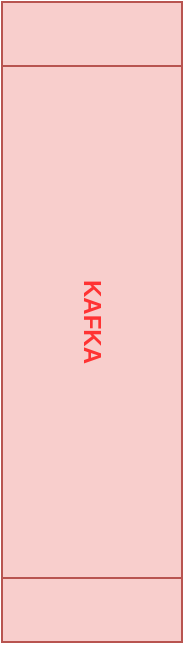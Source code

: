 <mxfile version="14.4.4" type="github">
  <diagram id="R2lEEEUBdFMjLlhIrx00" name="Page-1">
    <mxGraphModel dx="1422" dy="762" grid="1" gridSize="10" guides="1" tooltips="1" connect="1" arrows="1" fold="1" page="1" pageScale="1" pageWidth="850" pageHeight="1100" math="0" shadow="0" extFonts="Permanent Marker^https://fonts.googleapis.com/css?family=Permanent+Marker">
      <root>
        <mxCell id="0" />
        <mxCell id="1" parent="0" />
        <mxCell id="uSduwXZltjfLBemW7_SH-1" value="&lt;span&gt;KAFKA&lt;/span&gt;" style="shape=process;whiteSpace=wrap;html=1;backgroundOutline=1;direction=west;verticalAlign=middle;fontStyle=1;labelBackgroundColor=none;labelBorderColor=none;fillColor=#f8cecc;strokeColor=#b85450;fontColor=#FF3333;rotation=90;flipV=1;flipH=0;" vertex="1" parent="1">
          <mxGeometry x="275" y="315" width="320" height="90" as="geometry" />
        </mxCell>
      </root>
    </mxGraphModel>
  </diagram>
</mxfile>
